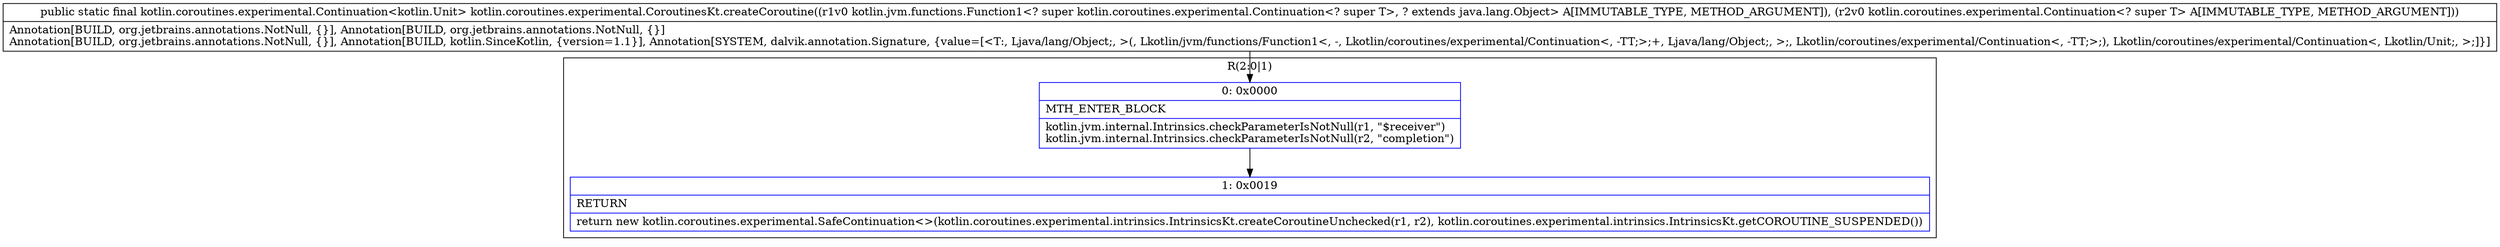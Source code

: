 digraph "CFG forkotlin.coroutines.experimental.CoroutinesKt.createCoroutine(Lkotlin\/jvm\/functions\/Function1;Lkotlin\/coroutines\/experimental\/Continuation;)Lkotlin\/coroutines\/experimental\/Continuation;" {
subgraph cluster_Region_963894605 {
label = "R(2:0|1)";
node [shape=record,color=blue];
Node_0 [shape=record,label="{0\:\ 0x0000|MTH_ENTER_BLOCK\l|kotlin.jvm.internal.Intrinsics.checkParameterIsNotNull(r1, \"$receiver\")\lkotlin.jvm.internal.Intrinsics.checkParameterIsNotNull(r2, \"completion\")\l}"];
Node_1 [shape=record,label="{1\:\ 0x0019|RETURN\l|return new kotlin.coroutines.experimental.SafeContinuation\<\>(kotlin.coroutines.experimental.intrinsics.IntrinsicsKt.createCoroutineUnchecked(r1, r2), kotlin.coroutines.experimental.intrinsics.IntrinsicsKt.getCOROUTINE_SUSPENDED())\l}"];
}
MethodNode[shape=record,label="{public static final kotlin.coroutines.experimental.Continuation\<kotlin.Unit\> kotlin.coroutines.experimental.CoroutinesKt.createCoroutine((r1v0 kotlin.jvm.functions.Function1\<? super kotlin.coroutines.experimental.Continuation\<? super T\>, ? extends java.lang.Object\> A[IMMUTABLE_TYPE, METHOD_ARGUMENT]), (r2v0 kotlin.coroutines.experimental.Continuation\<? super T\> A[IMMUTABLE_TYPE, METHOD_ARGUMENT]))  | Annotation[BUILD, org.jetbrains.annotations.NotNull, \{\}], Annotation[BUILD, org.jetbrains.annotations.NotNull, \{\}]\lAnnotation[BUILD, org.jetbrains.annotations.NotNull, \{\}], Annotation[BUILD, kotlin.SinceKotlin, \{version=1.1\}], Annotation[SYSTEM, dalvik.annotation.Signature, \{value=[\<T:, Ljava\/lang\/Object;, \>(, Lkotlin\/jvm\/functions\/Function1\<, \-, Lkotlin\/coroutines\/experimental\/Continuation\<, \-TT;\>;+, Ljava\/lang\/Object;, \>;, Lkotlin\/coroutines\/experimental\/Continuation\<, \-TT;\>;), Lkotlin\/coroutines\/experimental\/Continuation\<, Lkotlin\/Unit;, \>;]\}]\l}"];
MethodNode -> Node_0;
Node_0 -> Node_1;
}

